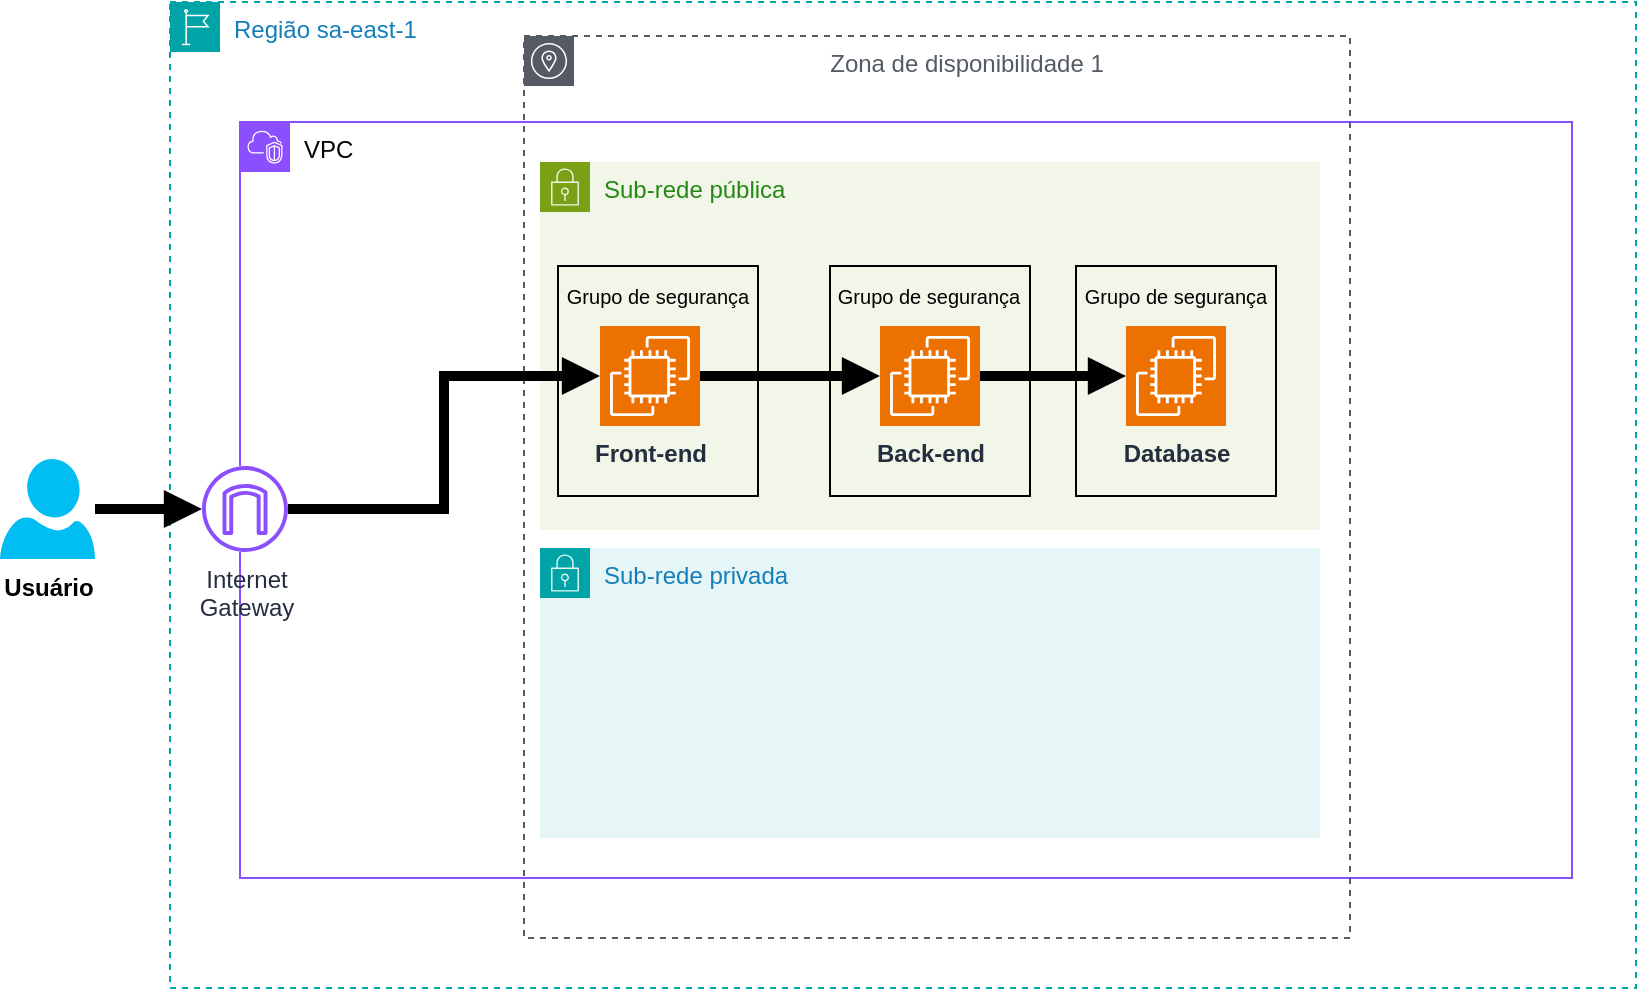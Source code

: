 <mxfile version="26.0.12">
  <diagram name="Página-1" id="KU4nOZ1SwnoxySH_bojk">
    <mxGraphModel dx="1100" dy="632" grid="0" gridSize="10" guides="1" tooltips="1" connect="1" arrows="1" fold="1" page="1" pageScale="1" pageWidth="2800" pageHeight="2800" math="0" shadow="0">
      <root>
        <mxCell id="0" />
        <mxCell id="1" parent="0" />
        <mxCell id="MFkpP6tcHmjFSUfk37jm-2" value="Região sa-east-1" style="points=[[0,0],[0.25,0],[0.5,0],[0.75,0],[1,0],[1,0.25],[1,0.5],[1,0.75],[1,1],[0.75,1],[0.5,1],[0.25,1],[0,1],[0,0.75],[0,0.5],[0,0.25]];outlineConnect=0;gradientColor=none;html=1;whiteSpace=wrap;fontSize=12;fontStyle=0;container=1;pointerEvents=0;collapsible=0;recursiveResize=0;shape=mxgraph.aws4.group;grIcon=mxgraph.aws4.group_region;strokeColor=#00A4A6;fillColor=none;verticalAlign=top;align=left;spacingLeft=30;fontColor=#147EBA;dashed=1;" parent="1" vertex="1">
          <mxGeometry x="421" y="126" width="733" height="493" as="geometry" />
        </mxCell>
        <mxCell id="MFkpP6tcHmjFSUfk37jm-1" value="&lt;font style=&quot;color: light-dark(rgb(0, 0, 0), rgb(175, 71, 255));&quot;&gt;VPC&lt;/font&gt;" style="points=[[0,0],[0.25,0],[0.5,0],[0.75,0],[1,0],[1,0.25],[1,0.5],[1,0.75],[1,1],[0.75,1],[0.5,1],[0.25,1],[0,1],[0,0.75],[0,0.5],[0,0.25]];outlineConnect=0;gradientColor=none;html=1;whiteSpace=wrap;fontSize=12;fontStyle=0;container=1;pointerEvents=0;collapsible=0;recursiveResize=0;shape=mxgraph.aws4.group;grIcon=mxgraph.aws4.group_vpc2;strokeColor=#8C4FFF;fillColor=none;verticalAlign=top;align=left;spacingLeft=30;fontColor=#AAB7B8;dashed=0;" parent="MFkpP6tcHmjFSUfk37jm-2" vertex="1">
          <mxGeometry x="35" y="60" width="666" height="378" as="geometry" />
        </mxCell>
        <mxCell id="MFkpP6tcHmjFSUfk37jm-21" value="" style="ellipse;whiteSpace=wrap;html=1;aspect=fixed;fillColor=default;strokeColor=none;" parent="MFkpP6tcHmjFSUfk37jm-1" vertex="1">
          <mxGeometry x="-22" y="172" width="43" height="43" as="geometry" />
        </mxCell>
        <mxCell id="MFkpP6tcHmjFSUfk37jm-3" value="Zona de disponibilidade 1" style="sketch=0;outlineConnect=0;gradientColor=none;html=1;whiteSpace=wrap;fontSize=12;fontStyle=0;shape=mxgraph.aws4.group;grIcon=mxgraph.aws4.group_availability_zone;strokeColor=#545B64;fillColor=none;verticalAlign=top;align=center;spacingLeft=30;fontColor=#545B64;dashed=1;" parent="MFkpP6tcHmjFSUfk37jm-2" vertex="1">
          <mxGeometry x="177" y="17" width="413" height="451" as="geometry" />
        </mxCell>
        <mxCell id="MFkpP6tcHmjFSUfk37jm-7" value="Sub-rede pública" style="points=[[0,0],[0.25,0],[0.5,0],[0.75,0],[1,0],[1,0.25],[1,0.5],[1,0.75],[1,1],[0.75,1],[0.5,1],[0.25,1],[0,1],[0,0.75],[0,0.5],[0,0.25]];outlineConnect=0;gradientColor=none;html=1;whiteSpace=wrap;fontSize=12;fontStyle=0;container=0;pointerEvents=0;collapsible=0;recursiveResize=0;shape=mxgraph.aws4.group;grIcon=mxgraph.aws4.group_security_group;grStroke=0;strokeColor=#7AA116;fillColor=#F2F6E8;verticalAlign=top;align=left;spacingLeft=30;fontColor=#248814;dashed=0;" parent="MFkpP6tcHmjFSUfk37jm-2" vertex="1">
          <mxGeometry x="185" y="80" width="390" height="184" as="geometry" />
        </mxCell>
        <mxCell id="MFkpP6tcHmjFSUfk37jm-10" value="Sub-rede privada" style="points=[[0,0],[0.25,0],[0.5,0],[0.75,0],[1,0],[1,0.25],[1,0.5],[1,0.75],[1,1],[0.75,1],[0.5,1],[0.25,1],[0,1],[0,0.75],[0,0.5],[0,0.25]];outlineConnect=0;gradientColor=none;html=1;whiteSpace=wrap;fontSize=12;fontStyle=0;container=1;pointerEvents=0;collapsible=0;recursiveResize=0;shape=mxgraph.aws4.group;grIcon=mxgraph.aws4.group_security_group;grStroke=0;strokeColor=#00A4A6;fillColor=#E6F6F7;verticalAlign=top;align=left;spacingLeft=30;fontColor=#147EBA;dashed=0;" parent="MFkpP6tcHmjFSUfk37jm-2" vertex="1">
          <mxGeometry x="185" y="273" width="390" height="145" as="geometry" />
        </mxCell>
        <mxCell id="MFkpP6tcHmjFSUfk37jm-18" value="&lt;b&gt;Database&lt;/b&gt;" style="sketch=0;points=[[0,0,0],[0.25,0,0],[0.5,0,0],[0.75,0,0],[1,0,0],[0,1,0],[0.25,1,0],[0.5,1,0],[0.75,1,0],[1,1,0],[0,0.25,0],[0,0.5,0],[0,0.75,0],[1,0.25,0],[1,0.5,0],[1,0.75,0]];outlineConnect=0;fontColor=#232F3E;fillColor=#ED7100;strokeColor=#ffffff;dashed=0;verticalLabelPosition=bottom;verticalAlign=top;align=center;html=1;fontSize=12;fontStyle=0;aspect=fixed;shape=mxgraph.aws4.resourceIcon;resIcon=mxgraph.aws4.ec2;" parent="MFkpP6tcHmjFSUfk37jm-2" vertex="1">
          <mxGeometry x="478" y="162" width="50" height="50" as="geometry" />
        </mxCell>
        <mxCell id="MFkpP6tcHmjFSUfk37jm-25" style="edgeStyle=orthogonalEdgeStyle;rounded=0;orthogonalLoop=1;jettySize=auto;html=1;strokeColor=light-dark(#000000,#FF3399);strokeWidth=5;endArrow=block;endFill=1;" parent="MFkpP6tcHmjFSUfk37jm-2" source="MFkpP6tcHmjFSUfk37jm-17" target="MFkpP6tcHmjFSUfk37jm-18" edge="1">
          <mxGeometry relative="1" as="geometry" />
        </mxCell>
        <mxCell id="MFkpP6tcHmjFSUfk37jm-17" value="&lt;b&gt;Back-end&lt;/b&gt;" style="sketch=0;points=[[0,0,0],[0.25,0,0],[0.5,0,0],[0.75,0,0],[1,0,0],[0,1,0],[0.25,1,0],[0.5,1,0],[0.75,1,0],[1,1,0],[0,0.25,0],[0,0.5,0],[0,0.75,0],[1,0.25,0],[1,0.5,0],[1,0.75,0]];outlineConnect=0;fontColor=#232F3E;fillColor=#ED7100;strokeColor=#ffffff;dashed=0;verticalLabelPosition=bottom;verticalAlign=top;align=center;html=1;fontSize=12;fontStyle=0;aspect=fixed;shape=mxgraph.aws4.resourceIcon;resIcon=mxgraph.aws4.ec2;" parent="MFkpP6tcHmjFSUfk37jm-2" vertex="1">
          <mxGeometry x="355" y="162" width="50" height="50" as="geometry" />
        </mxCell>
        <mxCell id="MFkpP6tcHmjFSUfk37jm-24" style="edgeStyle=orthogonalEdgeStyle;rounded=0;orthogonalLoop=1;jettySize=auto;html=1;strokeColor=light-dark(#000000,#FF3399);strokeWidth=5;endArrow=block;endFill=1;" parent="MFkpP6tcHmjFSUfk37jm-2" source="MFkpP6tcHmjFSUfk37jm-13" target="MFkpP6tcHmjFSUfk37jm-17" edge="1">
          <mxGeometry relative="1" as="geometry" />
        </mxCell>
        <mxCell id="Ftz-6hcz9Ul4_eeHJHXv-2" value="" style="rounded=0;whiteSpace=wrap;html=1;strokeColor=light-dark(#000000,#FF0000);fillColor=none;" vertex="1" parent="MFkpP6tcHmjFSUfk37jm-2">
          <mxGeometry x="330" y="132" width="100" height="115" as="geometry" />
        </mxCell>
        <mxCell id="Ftz-6hcz9Ul4_eeHJHXv-3" value="&lt;font style=&quot;color: light-dark(rgb(0, 0, 0), rgb(255, 0, 0)); font-size: 10px;&quot;&gt;Grupo de segurança&lt;/font&gt;" style="text;html=1;align=center;verticalAlign=middle;whiteSpace=wrap;rounded=0;" vertex="1" parent="MFkpP6tcHmjFSUfk37jm-2">
          <mxGeometry x="330" y="132" width="99" height="30" as="geometry" />
        </mxCell>
        <mxCell id="MFkpP6tcHmjFSUfk37jm-13" value="&lt;b&gt;Front-end&lt;/b&gt;" style="sketch=0;points=[[0,0,0],[0.25,0,0],[0.5,0,0],[0.75,0,0],[1,0,0],[0,1,0],[0.25,1,0],[0.5,1,0],[0.75,1,0],[1,1,0],[0,0.25,0],[0,0.5,0],[0,0.75,0],[1,0.25,0],[1,0.5,0],[1,0.75,0]];outlineConnect=0;fontColor=#232F3E;fillColor=#ED7100;strokeColor=#ffffff;dashed=0;verticalLabelPosition=bottom;verticalAlign=top;align=center;html=1;fontSize=12;fontStyle=0;aspect=fixed;shape=mxgraph.aws4.resourceIcon;resIcon=mxgraph.aws4.ec2;" parent="MFkpP6tcHmjFSUfk37jm-2" vertex="1">
          <mxGeometry x="215" y="162" width="50" height="50" as="geometry" />
        </mxCell>
        <mxCell id="Ftz-6hcz9Ul4_eeHJHXv-4" value="" style="rounded=0;whiteSpace=wrap;html=1;strokeColor=light-dark(#000000,#FF0000);fillColor=none;" vertex="1" parent="MFkpP6tcHmjFSUfk37jm-2">
          <mxGeometry x="194" y="132" width="100" height="115" as="geometry" />
        </mxCell>
        <mxCell id="Ftz-6hcz9Ul4_eeHJHXv-5" value="&lt;font style=&quot;color: light-dark(rgb(0, 0, 0), rgb(255, 0, 0)); font-size: 10px;&quot;&gt;Grupo de segurança&lt;/font&gt;" style="text;html=1;align=center;verticalAlign=middle;whiteSpace=wrap;rounded=0;" vertex="1" parent="MFkpP6tcHmjFSUfk37jm-2">
          <mxGeometry x="194" y="132" width="100" height="30" as="geometry" />
        </mxCell>
        <mxCell id="Ftz-6hcz9Ul4_eeHJHXv-6" value="" style="rounded=0;whiteSpace=wrap;html=1;strokeColor=light-dark(#000000,#FF0000);fillColor=none;" vertex="1" parent="MFkpP6tcHmjFSUfk37jm-2">
          <mxGeometry x="453" y="132" width="100" height="115" as="geometry" />
        </mxCell>
        <mxCell id="Ftz-6hcz9Ul4_eeHJHXv-7" value="&lt;font style=&quot;color: light-dark(rgb(0, 0, 0), rgb(255, 0, 0)); font-size: 10px;&quot;&gt;Grupo de segurança&lt;/font&gt;" style="text;html=1;align=center;verticalAlign=middle;whiteSpace=wrap;rounded=0;" vertex="1" parent="MFkpP6tcHmjFSUfk37jm-2">
          <mxGeometry x="453" y="132" width="100" height="30" as="geometry" />
        </mxCell>
        <mxCell id="MFkpP6tcHmjFSUfk37jm-22" style="edgeStyle=orthogonalEdgeStyle;rounded=0;orthogonalLoop=1;jettySize=auto;html=1;strokeColor=light-dark(#000000,#FF3399);strokeWidth=5;endArrow=block;endFill=1;" parent="1" source="MFkpP6tcHmjFSUfk37jm-20" target="MFkpP6tcHmjFSUfk37jm-19" edge="1">
          <mxGeometry relative="1" as="geometry" />
        </mxCell>
        <mxCell id="MFkpP6tcHmjFSUfk37jm-20" value="&lt;b&gt;Usuário&lt;/b&gt;" style="verticalLabelPosition=bottom;html=1;verticalAlign=top;align=center;strokeColor=none;fillColor=light-dark(#00BEF2,#A680B8);shape=mxgraph.azure.user;" parent="1" vertex="1">
          <mxGeometry x="336" y="354.5" width="47.5" height="50" as="geometry" />
        </mxCell>
        <mxCell id="MFkpP6tcHmjFSUfk37jm-19" value="Internet&lt;br&gt;Gateway" style="sketch=0;outlineConnect=0;fontColor=#232F3E;gradientColor=none;fillColor=#8C4FFF;strokeColor=none;dashed=0;verticalLabelPosition=bottom;verticalAlign=top;align=center;html=1;fontSize=12;fontStyle=0;aspect=fixed;pointerEvents=1;shape=mxgraph.aws4.internet_gateway;" parent="1" vertex="1">
          <mxGeometry x="437" y="358" width="43" height="43" as="geometry" />
        </mxCell>
        <mxCell id="MFkpP6tcHmjFSUfk37jm-23" style="edgeStyle=orthogonalEdgeStyle;rounded=0;orthogonalLoop=1;jettySize=auto;html=1;entryX=0;entryY=0.5;entryDx=0;entryDy=0;entryPerimeter=0;strokeColor=light-dark(#000000,#FF3399);strokeWidth=5;endArrow=block;endFill=1;" parent="1" source="MFkpP6tcHmjFSUfk37jm-19" target="MFkpP6tcHmjFSUfk37jm-13" edge="1">
          <mxGeometry relative="1" as="geometry" />
        </mxCell>
      </root>
    </mxGraphModel>
  </diagram>
</mxfile>
